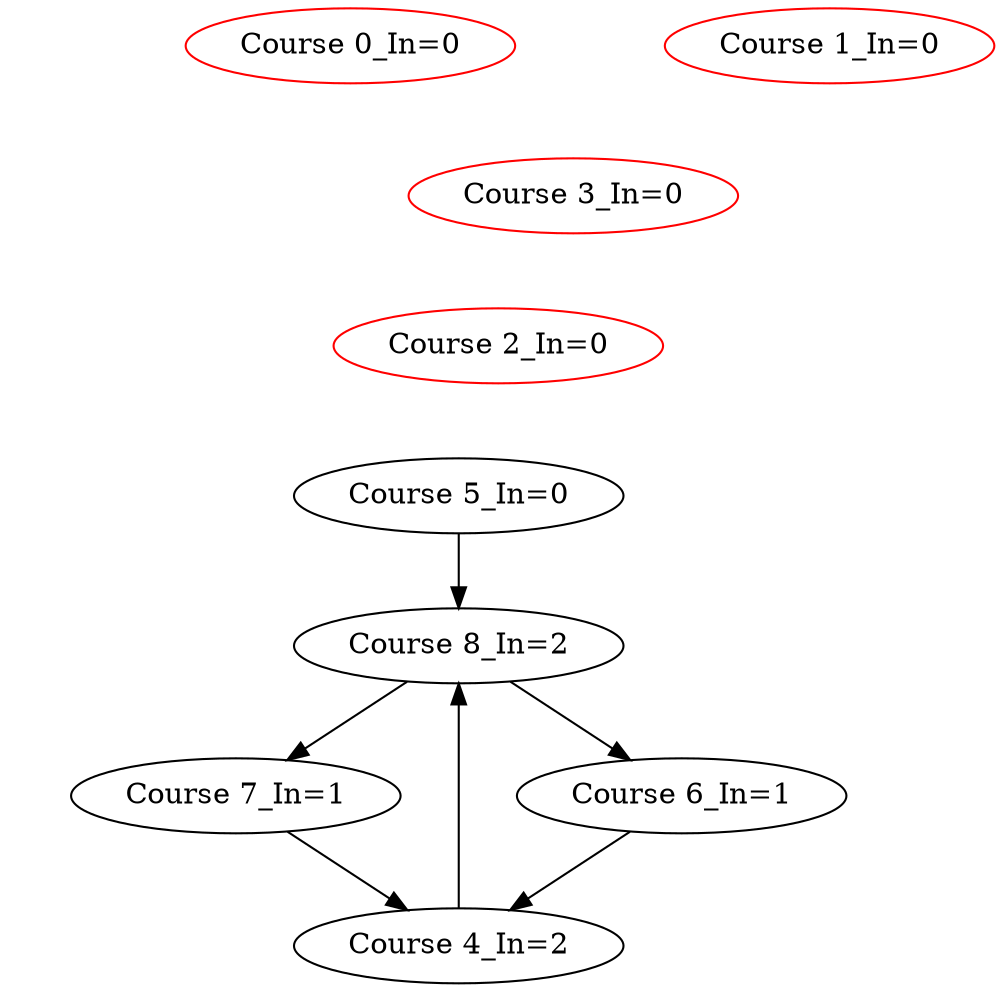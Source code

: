 digraph TopologicalSort {
"Course 0_In=0" -> {"Course 2_In=0"} [style=invis]
"Course 0_In=0" -> {"Course 3_In=0"} [style=invis]
"Course 0_In=0" -> {"Course 4_In=2"} [style=invis]
"Course 1_In=0" -> {"Course 3_In=0"} [style=invis]
"Course 1_In=0" -> {"Course 4_In=2"} [style=invis]
"Course 2_In=0" -> {"Course 5_In=0"} [style=invis]
"Course 2_In=0" -> {"Course 6_In=1"} [style=invis]
"Course 3_In=0" -> {"Course 2_In=0"} [style=invis]
"Course 3_In=0" -> {"Course 6_In=1"} [style=invis]
"Course 3_In=0" -> {"Course 7_In=1"} [style=invis]
"Course 4_In=2" -> {"Course 8_In=2"} 
"Course 5_In=0" -> {"Course 8_In=2"} 
"Course 6_In=1" -> {"Course 4_In=2"} 
"Course 7_In=1" -> {"Course 4_In=2"} 
"Course 8_In=2" -> {"Course 6_In=1"} 
"Course 8_In=2" -> {"Course 7_In=1"} 
"Course 0_In=0" [color=red]
"Course 1_In=0" [color=red]
"Course 2_In=0" [color=red]
"Course 3_In=0" [color=red]
"Course 4_In=2"
"Course 5_In=0"
"Course 6_In=1"
"Course 7_In=1"
"Course 8_In=2"
}
